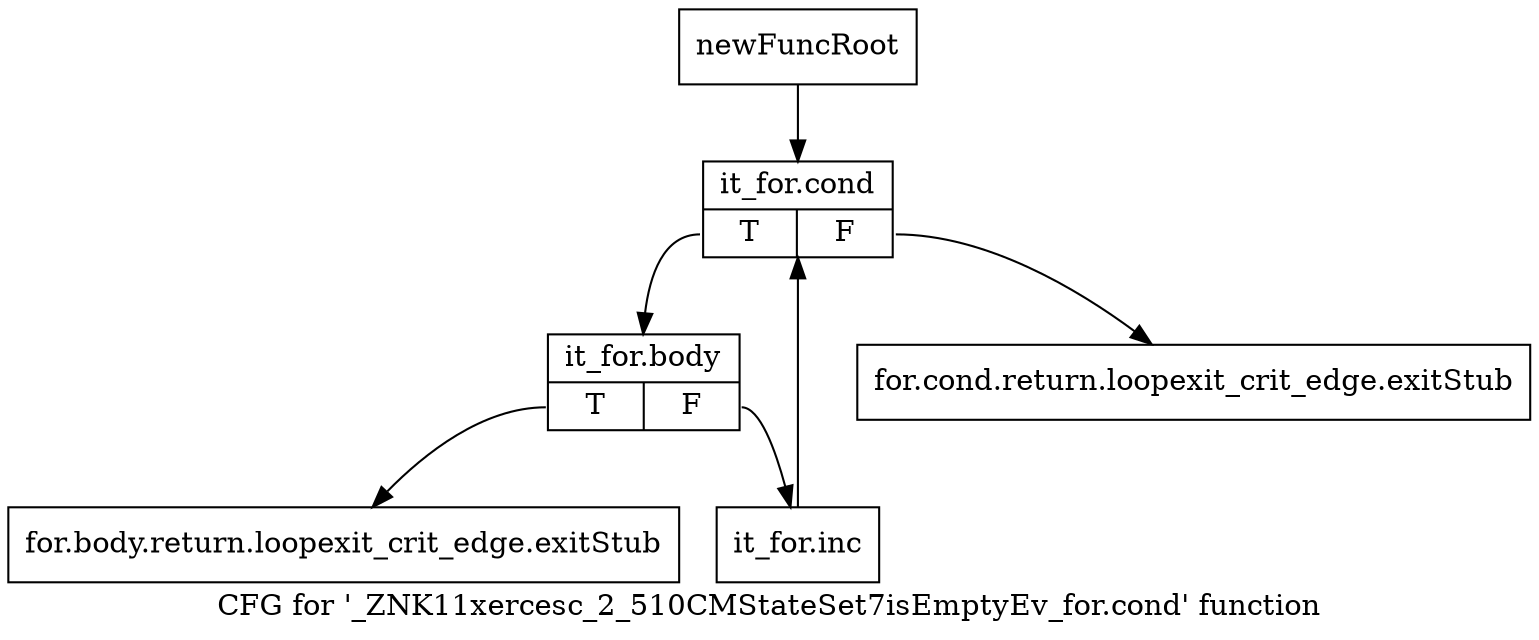 digraph "CFG for '_ZNK11xercesc_2_510CMStateSet7isEmptyEv_for.cond' function" {
	label="CFG for '_ZNK11xercesc_2_510CMStateSet7isEmptyEv_for.cond' function";

	Node0x9735ea0 [shape=record,label="{newFuncRoot}"];
	Node0x9735ea0 -> Node0x9736440;
	Node0x9735ef0 [shape=record,label="{for.cond.return.loopexit_crit_edge.exitStub}"];
	Node0x97363f0 [shape=record,label="{for.body.return.loopexit_crit_edge.exitStub}"];
	Node0x9736440 [shape=record,label="{it_for.cond|{<s0>T|<s1>F}}"];
	Node0x9736440:s0 -> Node0x9736490;
	Node0x9736440:s1 -> Node0x9735ef0;
	Node0x9736490 [shape=record,label="{it_for.body|{<s0>T|<s1>F}}"];
	Node0x9736490:s0 -> Node0x97363f0;
	Node0x9736490:s1 -> Node0x97364e0;
	Node0x97364e0 [shape=record,label="{it_for.inc}"];
	Node0x97364e0 -> Node0x9736440;
}
